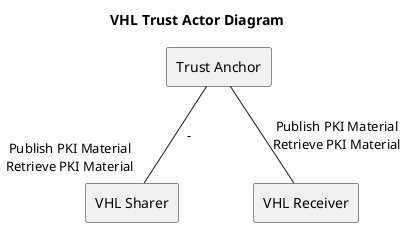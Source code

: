 @startuml
title VHL Trust Actor Diagram

top to bottom direction
skinparam nodesep 75

agent "Trust Anchor" as TA
agent "VHL Sharer" as VHLS
agent "VHL Receiver" as VHLR

url of TA is [[ActorDefinition-TrustAnchor.html]]
url of VHLR is [[ActorDefinition-VHLReceiver.html]]
url of VHLS is [[ActorDefinition-VHLSharer.html]]


TA -- VHLS  : -"Publish PKI Material\nRetrieve PKI Material"
TA -- VHLR : "Publish PKI Material\nRetrieve PKI Material"
@enduml
